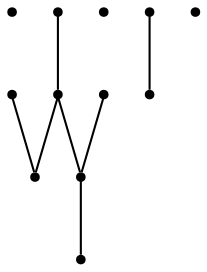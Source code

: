 graph {
  node [shape=point,comment="{\"directed\":false,\"doi\":\"10.1007/978-3-540-70904-6_7\",\"figure\":\"7 (2)\"}"]

  v0 [pos="1085.8529978197676,449.0422036912707"]
  v1 [pos="1016.1400436046512,502.31934653388134"]
  v2 [pos="991.1854060683139,244.51720979478625"]
  v3 [pos="962.9426507994185,448.43070771959094"]
  v4 [pos="927.8173782703489,306.7838139004177"]
  v5 [pos="927.5881359011628,224.93388917711047"]
  v6 [pos="882.2422465479651,416.21508068508575"]
  v7 [pos="882.2172238372093,543.2442453172473"]
  v8 [pos="798.4578806322675,415.60466554429803"]
  v9 [pos="770.3943223110466,387.1567514207628"]
  v10 [pos="706.3386945857559,415.9859445359972"]
  v11 [pos="690.7399277797965,519.0755314297147"]

  v11 -- v8 [id="-2",pos="690.7399277797965,519.0755314297147 732.1361555232558,479.29739422268347 732.1361555232558,479.29739422268347 732.1361555232558,479.29739422268347 778.6031068313954,413.4140120612251 778.6031068313954,413.4140120612251 778.6031068313954,413.4140120612251 798.4578806322675,415.60466554429803 798.4578806322675,415.60466554429803 798.4578806322675,415.60466554429803"]
  v8 -- v10 [id="-4",pos="798.4578806322675,415.60466554429803 799.5779251453488,403.91414430406365 799.5779251453488,403.91414430406365 799.5779251453488,403.91414430406365 738.6332848837209,415.90984132554803 738.6332848837209,415.90984132554803 738.6332848837209,415.90984132554803 706.3386945857559,415.9859445359972 706.3386945857559,415.9859445359972 706.3386945857559,415.9859445359972"]
  v1 -- v3 [id="-6",pos="1016.1400436046512,502.31934653388134 995.9018531976744,482.2766727871366 995.9018531976744,482.2766727871366 995.9018531976744,482.2766727871366 964.9295239825582,487.77644899156365 964.9295239825582,487.77644899156365 964.9295239825582,487.77644899156365 962.9426507994185,448.43070771959094 962.9426507994185,448.43070771959094 962.9426507994185,448.43070771959094"]
  v7 -- v6 [id="-9",pos="882.2172238372093,543.2442453172473 882.4975290697674,496.2557580735949 882.4975290697674,496.2557580735949 882.4975290697674,496.2557580735949 878.0092114825582,460.8350223965116 878.0092114825582,460.8350223965116 878.0092114825582,460.8350223965116 882.2422465479651,416.21508068508575 882.2422465479651,416.21508068508575 882.2422465479651,416.21508068508575"]
  v6 -- v3 [id="-10",pos="882.2422465479651,416.21508068508575 962.9426507994185,448.43070771959094 962.9426507994185,448.43070771959094 962.9426507994185,448.43070771959094"]
  v5 -- v4 [id="-11",pos="927.5881359011628,224.93388917711047 927.4600654069767,255.18901613023547 927.4600654069767,255.18901613023547 927.4600654069767,255.18901613023547 899.9840479651162,284.14333131578235 899.9840479651162,284.14333131578235 899.9840479651162,284.14333131578235 927.8173782703489,306.7838139004177 927.8173782703489,306.7838139004177 927.8173782703489,306.7838139004177"]
  v6 -- v8 [id="-13",pos="882.2422465479651,416.21508068508575 852.0376090116279,449.34744305080847 852.0376090116279,449.34744305080847 852.0376090116279,449.34744305080847 818.060519622093,416.3932906256782 818.060519622093,416.3932906256782 818.060519622093,416.3932906256782 798.4578806322675,415.60466554429803 798.4578806322675,415.60466554429803 798.4578806322675,415.60466554429803"]
}